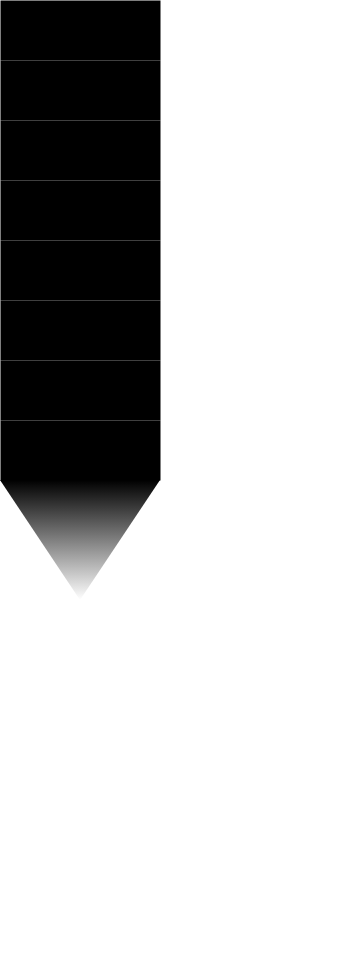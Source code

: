 <mxfile version="26.2.14">
  <diagram name="Page-1" id="uQzfv95U5xmaEXHzH_WI">
    <mxGraphModel dx="827" dy="487" grid="1" gridSize="10" guides="1" tooltips="1" connect="1" arrows="1" fold="1" page="1" pageScale="1" pageWidth="850" pageHeight="1100" background="#FFFFFF" math="0" shadow="0">
      <root>
        <mxCell id="0" />
        <mxCell id="1" parent="0" />
        <mxCell id="BJ3bIT9rNDif0ryup47i-53" value="" style="group;strokeColor=none;" vertex="1" connectable="0" parent="1">
          <mxGeometry x="360" y="30" width="170" height="480" as="geometry" />
        </mxCell>
        <mxCell id="BJ3bIT9rNDif0ryup47i-19" value="" style="rounded=0;whiteSpace=wrap;html=1;fillColor=#f5f5f5;gradientColor=light-dark(#0a0a0a, #535353);strokeColor=none;strokeWidth=0;gradientDirection=north;" vertex="1" parent="BJ3bIT9rNDif0ryup47i-53">
          <mxGeometry y="210" width="80" height="30" as="geometry" />
        </mxCell>
        <mxCell id="BJ3bIT9rNDif0ryup47i-16" value="" style="rounded=0;whiteSpace=wrap;html=1;fillColor=#f5f5f5;gradientColor=light-dark(#0a0a0a, #535353);strokeColor=none;strokeWidth=0;gradientDirection=north;" vertex="1" parent="BJ3bIT9rNDif0ryup47i-53">
          <mxGeometry y="180" width="80" height="30" as="geometry" />
        </mxCell>
        <mxCell id="BJ3bIT9rNDif0ryup47i-17" value="" style="rounded=0;whiteSpace=wrap;html=1;fillColor=#f5f5f5;gradientColor=light-dark(#0a0a0a, #535353);strokeColor=none;strokeWidth=0;gradientDirection=north;" vertex="1" parent="BJ3bIT9rNDif0ryup47i-53">
          <mxGeometry y="120" width="80" height="30" as="geometry" />
        </mxCell>
        <mxCell id="BJ3bIT9rNDif0ryup47i-18" value="" style="rounded=0;whiteSpace=wrap;html=1;fillColor=#f5f5f5;gradientColor=light-dark(#0a0a0a, #535353);strokeColor=none;strokeWidth=0;gradientDirection=north;" vertex="1" parent="BJ3bIT9rNDif0ryup47i-53">
          <mxGeometry y="150" width="80" height="30" as="geometry" />
        </mxCell>
        <mxCell id="BJ3bIT9rNDif0ryup47i-15" value="" style="rounded=0;whiteSpace=wrap;html=1;fillColor=#f5f5f5;gradientColor=light-dark(#0a0a0a, #535353);strokeColor=none;strokeWidth=0;gradientDirection=north;" vertex="1" parent="BJ3bIT9rNDif0ryup47i-53">
          <mxGeometry y="90" width="80" height="30" as="geometry" />
        </mxCell>
        <mxCell id="BJ3bIT9rNDif0ryup47i-14" value="" style="rounded=0;whiteSpace=wrap;html=1;fillColor=#f5f5f5;gradientColor=light-dark(#0a0a0a, #535353);strokeColor=none;strokeWidth=0;gradientDirection=north;" vertex="1" parent="BJ3bIT9rNDif0ryup47i-53">
          <mxGeometry y="60" width="80" height="30" as="geometry" />
        </mxCell>
        <mxCell id="BJ3bIT9rNDif0ryup47i-13" value="" style="rounded=0;whiteSpace=wrap;html=1;fillColor=#f5f5f5;gradientColor=light-dark(#0a0a0a, #535353);strokeColor=none;strokeWidth=0;gradientDirection=north;" vertex="1" parent="BJ3bIT9rNDif0ryup47i-53">
          <mxGeometry y="30" width="80" height="30" as="geometry" />
        </mxCell>
        <mxCell id="BJ3bIT9rNDif0ryup47i-12" value="" style="rounded=0;whiteSpace=wrap;html=1;fillColor=#f5f5f5;gradientColor=light-dark(#0a0a0a, #535353);strokeColor=none;strokeWidth=0;gradientDirection=north;" vertex="1" parent="BJ3bIT9rNDif0ryup47i-53">
          <mxGeometry width="80" height="30" as="geometry" />
        </mxCell>
        <mxCell id="BJ3bIT9rNDif0ryup47i-93" value="" style="triangle;whiteSpace=wrap;html=1;rotation=90;strokeColor=none;gradientColor=default;gradientDirection=west;fillColor=default;" vertex="1" parent="BJ3bIT9rNDif0ryup47i-53">
          <mxGeometry x="10" y="230" width="60" height="80" as="geometry" />
        </mxCell>
      </root>
    </mxGraphModel>
  </diagram>
</mxfile>
